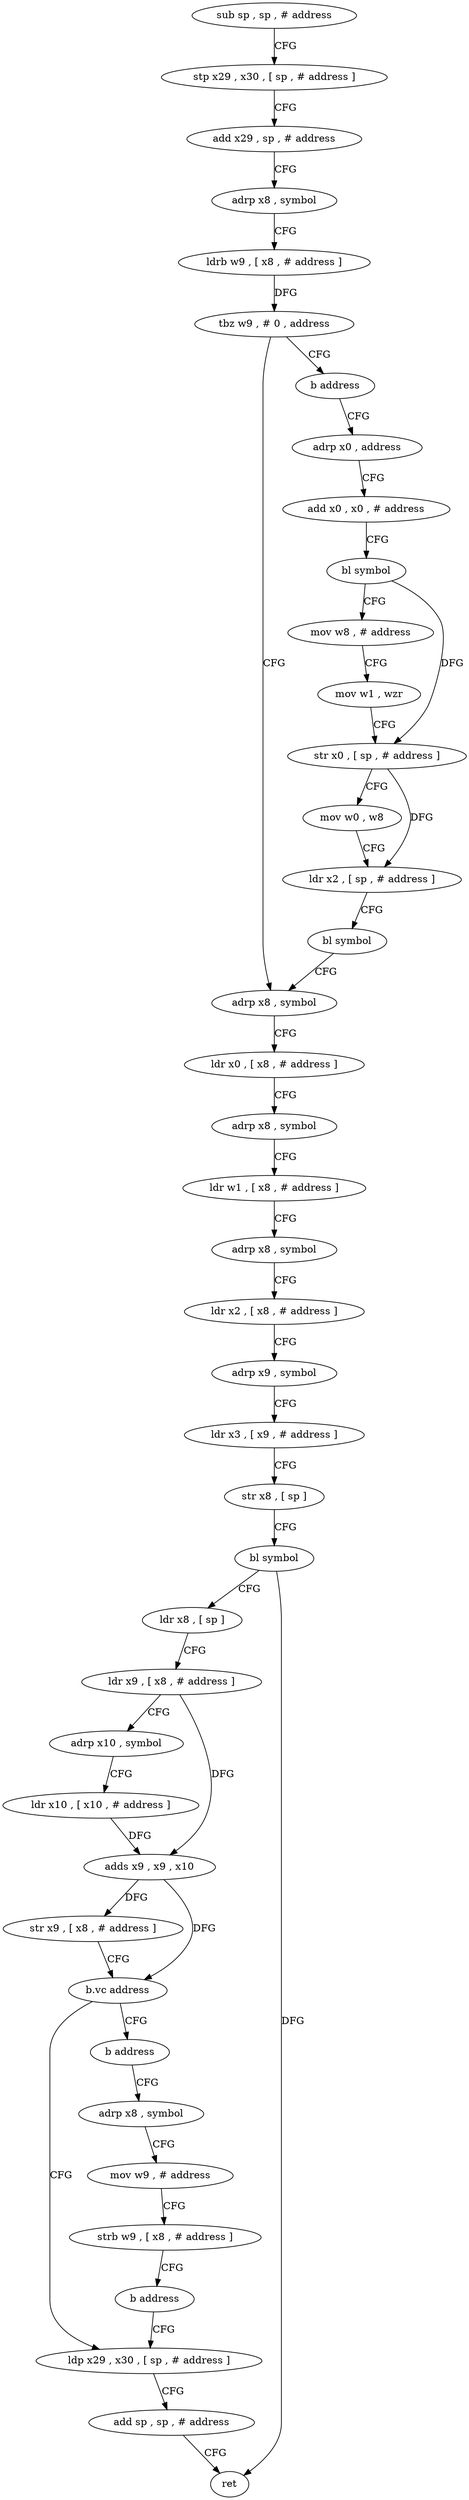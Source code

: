 digraph "func" {
"4206520" [label = "sub sp , sp , # address" ]
"4206524" [label = "stp x29 , x30 , [ sp , # address ]" ]
"4206528" [label = "add x29 , sp , # address" ]
"4206532" [label = "adrp x8 , symbol" ]
"4206536" [label = "ldrb w9 , [ x8 , # address ]" ]
"4206540" [label = "tbz w9 , # 0 , address" ]
"4206584" [label = "adrp x8 , symbol" ]
"4206544" [label = "b address" ]
"4206588" [label = "ldr x0 , [ x8 , # address ]" ]
"4206592" [label = "adrp x8 , symbol" ]
"4206596" [label = "ldr w1 , [ x8 , # address ]" ]
"4206600" [label = "adrp x8 , symbol" ]
"4206604" [label = "ldr x2 , [ x8 , # address ]" ]
"4206608" [label = "adrp x9 , symbol" ]
"4206612" [label = "ldr x3 , [ x9 , # address ]" ]
"4206616" [label = "str x8 , [ sp ]" ]
"4206620" [label = "bl symbol" ]
"4206624" [label = "ldr x8 , [ sp ]" ]
"4206628" [label = "ldr x9 , [ x8 , # address ]" ]
"4206632" [label = "adrp x10 , symbol" ]
"4206636" [label = "ldr x10 , [ x10 , # address ]" ]
"4206640" [label = "adds x9 , x9 , x10" ]
"4206644" [label = "str x9 , [ x8 , # address ]" ]
"4206648" [label = "b.vc address" ]
"4206672" [label = "ldp x29 , x30 , [ sp , # address ]" ]
"4206652" [label = "b address" ]
"4206548" [label = "adrp x0 , address" ]
"4206676" [label = "add sp , sp , # address" ]
"4206680" [label = "ret" ]
"4206656" [label = "adrp x8 , symbol" ]
"4206552" [label = "add x0 , x0 , # address" ]
"4206556" [label = "bl symbol" ]
"4206560" [label = "mov w8 , # address" ]
"4206564" [label = "mov w1 , wzr" ]
"4206568" [label = "str x0 , [ sp , # address ]" ]
"4206572" [label = "mov w0 , w8" ]
"4206576" [label = "ldr x2 , [ sp , # address ]" ]
"4206580" [label = "bl symbol" ]
"4206660" [label = "mov w9 , # address" ]
"4206664" [label = "strb w9 , [ x8 , # address ]" ]
"4206668" [label = "b address" ]
"4206520" -> "4206524" [ label = "CFG" ]
"4206524" -> "4206528" [ label = "CFG" ]
"4206528" -> "4206532" [ label = "CFG" ]
"4206532" -> "4206536" [ label = "CFG" ]
"4206536" -> "4206540" [ label = "DFG" ]
"4206540" -> "4206584" [ label = "CFG" ]
"4206540" -> "4206544" [ label = "CFG" ]
"4206584" -> "4206588" [ label = "CFG" ]
"4206544" -> "4206548" [ label = "CFG" ]
"4206588" -> "4206592" [ label = "CFG" ]
"4206592" -> "4206596" [ label = "CFG" ]
"4206596" -> "4206600" [ label = "CFG" ]
"4206600" -> "4206604" [ label = "CFG" ]
"4206604" -> "4206608" [ label = "CFG" ]
"4206608" -> "4206612" [ label = "CFG" ]
"4206612" -> "4206616" [ label = "CFG" ]
"4206616" -> "4206620" [ label = "CFG" ]
"4206620" -> "4206624" [ label = "CFG" ]
"4206620" -> "4206680" [ label = "DFG" ]
"4206624" -> "4206628" [ label = "CFG" ]
"4206628" -> "4206632" [ label = "CFG" ]
"4206628" -> "4206640" [ label = "DFG" ]
"4206632" -> "4206636" [ label = "CFG" ]
"4206636" -> "4206640" [ label = "DFG" ]
"4206640" -> "4206644" [ label = "DFG" ]
"4206640" -> "4206648" [ label = "DFG" ]
"4206644" -> "4206648" [ label = "CFG" ]
"4206648" -> "4206672" [ label = "CFG" ]
"4206648" -> "4206652" [ label = "CFG" ]
"4206672" -> "4206676" [ label = "CFG" ]
"4206652" -> "4206656" [ label = "CFG" ]
"4206548" -> "4206552" [ label = "CFG" ]
"4206676" -> "4206680" [ label = "CFG" ]
"4206656" -> "4206660" [ label = "CFG" ]
"4206552" -> "4206556" [ label = "CFG" ]
"4206556" -> "4206560" [ label = "CFG" ]
"4206556" -> "4206568" [ label = "DFG" ]
"4206560" -> "4206564" [ label = "CFG" ]
"4206564" -> "4206568" [ label = "CFG" ]
"4206568" -> "4206572" [ label = "CFG" ]
"4206568" -> "4206576" [ label = "DFG" ]
"4206572" -> "4206576" [ label = "CFG" ]
"4206576" -> "4206580" [ label = "CFG" ]
"4206580" -> "4206584" [ label = "CFG" ]
"4206660" -> "4206664" [ label = "CFG" ]
"4206664" -> "4206668" [ label = "CFG" ]
"4206668" -> "4206672" [ label = "CFG" ]
}
